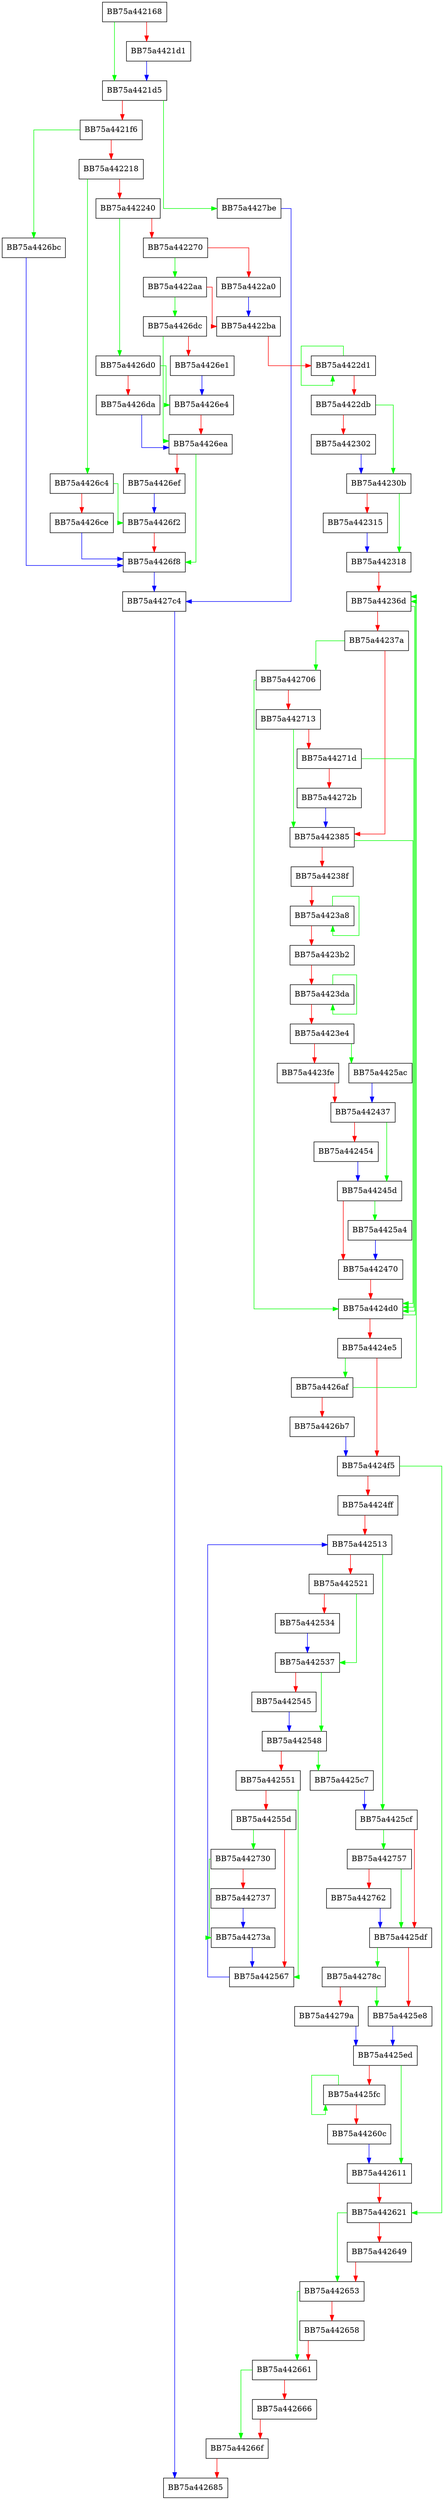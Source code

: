 digraph ExplodeBuildItem {
  node [shape="box"];
  graph [splines=ortho];
  BB75a442168 -> BB75a4421d5 [color="green"];
  BB75a442168 -> BB75a4421d1 [color="red"];
  BB75a4421d1 -> BB75a4421d5 [color="blue"];
  BB75a4421d5 -> BB75a4427be [color="green"];
  BB75a4421d5 -> BB75a4421f6 [color="red"];
  BB75a4421f6 -> BB75a4426bc [color="green"];
  BB75a4421f6 -> BB75a442218 [color="red"];
  BB75a442218 -> BB75a4426c4 [color="green"];
  BB75a442218 -> BB75a442240 [color="red"];
  BB75a442240 -> BB75a4426d0 [color="green"];
  BB75a442240 -> BB75a442270 [color="red"];
  BB75a442270 -> BB75a4422aa [color="green"];
  BB75a442270 -> BB75a4422a0 [color="red"];
  BB75a4422a0 -> BB75a4422ba [color="blue"];
  BB75a4422aa -> BB75a4426dc [color="green"];
  BB75a4422aa -> BB75a4422ba [color="red"];
  BB75a4422ba -> BB75a4422d1 [color="red"];
  BB75a4422d1 -> BB75a4422d1 [color="green"];
  BB75a4422d1 -> BB75a4422db [color="red"];
  BB75a4422db -> BB75a44230b [color="green"];
  BB75a4422db -> BB75a442302 [color="red"];
  BB75a442302 -> BB75a44230b [color="blue"];
  BB75a44230b -> BB75a442318 [color="green"];
  BB75a44230b -> BB75a442315 [color="red"];
  BB75a442315 -> BB75a442318 [color="blue"];
  BB75a442318 -> BB75a44236d [color="red"];
  BB75a44236d -> BB75a4424d0 [color="green"];
  BB75a44236d -> BB75a44237a [color="red"];
  BB75a44237a -> BB75a442706 [color="green"];
  BB75a44237a -> BB75a442385 [color="red"];
  BB75a442385 -> BB75a4424d0 [color="green"];
  BB75a442385 -> BB75a44238f [color="red"];
  BB75a44238f -> BB75a4423a8 [color="red"];
  BB75a4423a8 -> BB75a4423a8 [color="green"];
  BB75a4423a8 -> BB75a4423b2 [color="red"];
  BB75a4423b2 -> BB75a4423da [color="red"];
  BB75a4423da -> BB75a4423da [color="green"];
  BB75a4423da -> BB75a4423e4 [color="red"];
  BB75a4423e4 -> BB75a4425ac [color="green"];
  BB75a4423e4 -> BB75a4423fe [color="red"];
  BB75a4423fe -> BB75a442437 [color="red"];
  BB75a442437 -> BB75a44245d [color="green"];
  BB75a442437 -> BB75a442454 [color="red"];
  BB75a442454 -> BB75a44245d [color="blue"];
  BB75a44245d -> BB75a4425a4 [color="green"];
  BB75a44245d -> BB75a442470 [color="red"];
  BB75a442470 -> BB75a4424d0 [color="red"];
  BB75a4424d0 -> BB75a44236d [color="green"];
  BB75a4424d0 -> BB75a4424e5 [color="red"];
  BB75a4424e5 -> BB75a4426af [color="green"];
  BB75a4424e5 -> BB75a4424f5 [color="red"];
  BB75a4424f5 -> BB75a442621 [color="green"];
  BB75a4424f5 -> BB75a4424ff [color="red"];
  BB75a4424ff -> BB75a442513 [color="red"];
  BB75a442513 -> BB75a4425cf [color="green"];
  BB75a442513 -> BB75a442521 [color="red"];
  BB75a442521 -> BB75a442537 [color="green"];
  BB75a442521 -> BB75a442534 [color="red"];
  BB75a442534 -> BB75a442537 [color="blue"];
  BB75a442537 -> BB75a442548 [color="green"];
  BB75a442537 -> BB75a442545 [color="red"];
  BB75a442545 -> BB75a442548 [color="blue"];
  BB75a442548 -> BB75a4425c7 [color="green"];
  BB75a442548 -> BB75a442551 [color="red"];
  BB75a442551 -> BB75a442567 [color="green"];
  BB75a442551 -> BB75a44255d [color="red"];
  BB75a44255d -> BB75a442730 [color="green"];
  BB75a44255d -> BB75a442567 [color="red"];
  BB75a442567 -> BB75a442513 [color="blue"];
  BB75a4425a4 -> BB75a442470 [color="blue"];
  BB75a4425ac -> BB75a442437 [color="blue"];
  BB75a4425c7 -> BB75a4425cf [color="blue"];
  BB75a4425cf -> BB75a442757 [color="green"];
  BB75a4425cf -> BB75a4425df [color="red"];
  BB75a4425df -> BB75a44278c [color="green"];
  BB75a4425df -> BB75a4425e8 [color="red"];
  BB75a4425e8 -> BB75a4425ed [color="blue"];
  BB75a4425ed -> BB75a442611 [color="green"];
  BB75a4425ed -> BB75a4425fc [color="red"];
  BB75a4425fc -> BB75a4425fc [color="green"];
  BB75a4425fc -> BB75a44260c [color="red"];
  BB75a44260c -> BB75a442611 [color="blue"];
  BB75a442611 -> BB75a442621 [color="red"];
  BB75a442621 -> BB75a442653 [color="green"];
  BB75a442621 -> BB75a442649 [color="red"];
  BB75a442649 -> BB75a442653 [color="red"];
  BB75a442653 -> BB75a442661 [color="green"];
  BB75a442653 -> BB75a442658 [color="red"];
  BB75a442658 -> BB75a442661 [color="red"];
  BB75a442661 -> BB75a44266f [color="green"];
  BB75a442661 -> BB75a442666 [color="red"];
  BB75a442666 -> BB75a44266f [color="red"];
  BB75a44266f -> BB75a442685 [color="red"];
  BB75a4426af -> BB75a44236d [color="green"];
  BB75a4426af -> BB75a4426b7 [color="red"];
  BB75a4426b7 -> BB75a4424f5 [color="blue"];
  BB75a4426bc -> BB75a4426f8 [color="blue"];
  BB75a4426c4 -> BB75a4426f2 [color="green"];
  BB75a4426c4 -> BB75a4426ce [color="red"];
  BB75a4426ce -> BB75a4426f8 [color="blue"];
  BB75a4426d0 -> BB75a4426e4 [color="green"];
  BB75a4426d0 -> BB75a4426da [color="red"];
  BB75a4426da -> BB75a4426ea [color="blue"];
  BB75a4426dc -> BB75a4426ea [color="green"];
  BB75a4426dc -> BB75a4426e1 [color="red"];
  BB75a4426e1 -> BB75a4426e4 [color="blue"];
  BB75a4426e4 -> BB75a4426ea [color="red"];
  BB75a4426ea -> BB75a4426f8 [color="green"];
  BB75a4426ea -> BB75a4426ef [color="red"];
  BB75a4426ef -> BB75a4426f2 [color="blue"];
  BB75a4426f2 -> BB75a4426f8 [color="red"];
  BB75a4426f8 -> BB75a4427c4 [color="blue"];
  BB75a442706 -> BB75a4424d0 [color="green"];
  BB75a442706 -> BB75a442713 [color="red"];
  BB75a442713 -> BB75a442385 [color="green"];
  BB75a442713 -> BB75a44271d [color="red"];
  BB75a44271d -> BB75a4424d0 [color="green"];
  BB75a44271d -> BB75a44272b [color="red"];
  BB75a44272b -> BB75a442385 [color="blue"];
  BB75a442730 -> BB75a44273a [color="green"];
  BB75a442730 -> BB75a442737 [color="red"];
  BB75a442737 -> BB75a44273a [color="blue"];
  BB75a44273a -> BB75a442567 [color="blue"];
  BB75a442757 -> BB75a4425df [color="green"];
  BB75a442757 -> BB75a442762 [color="red"];
  BB75a442762 -> BB75a4425df [color="blue"];
  BB75a44278c -> BB75a4425e8 [color="green"];
  BB75a44278c -> BB75a44279a [color="red"];
  BB75a44279a -> BB75a4425ed [color="blue"];
  BB75a4427be -> BB75a4427c4 [color="blue"];
  BB75a4427c4 -> BB75a442685 [color="blue"];
}
